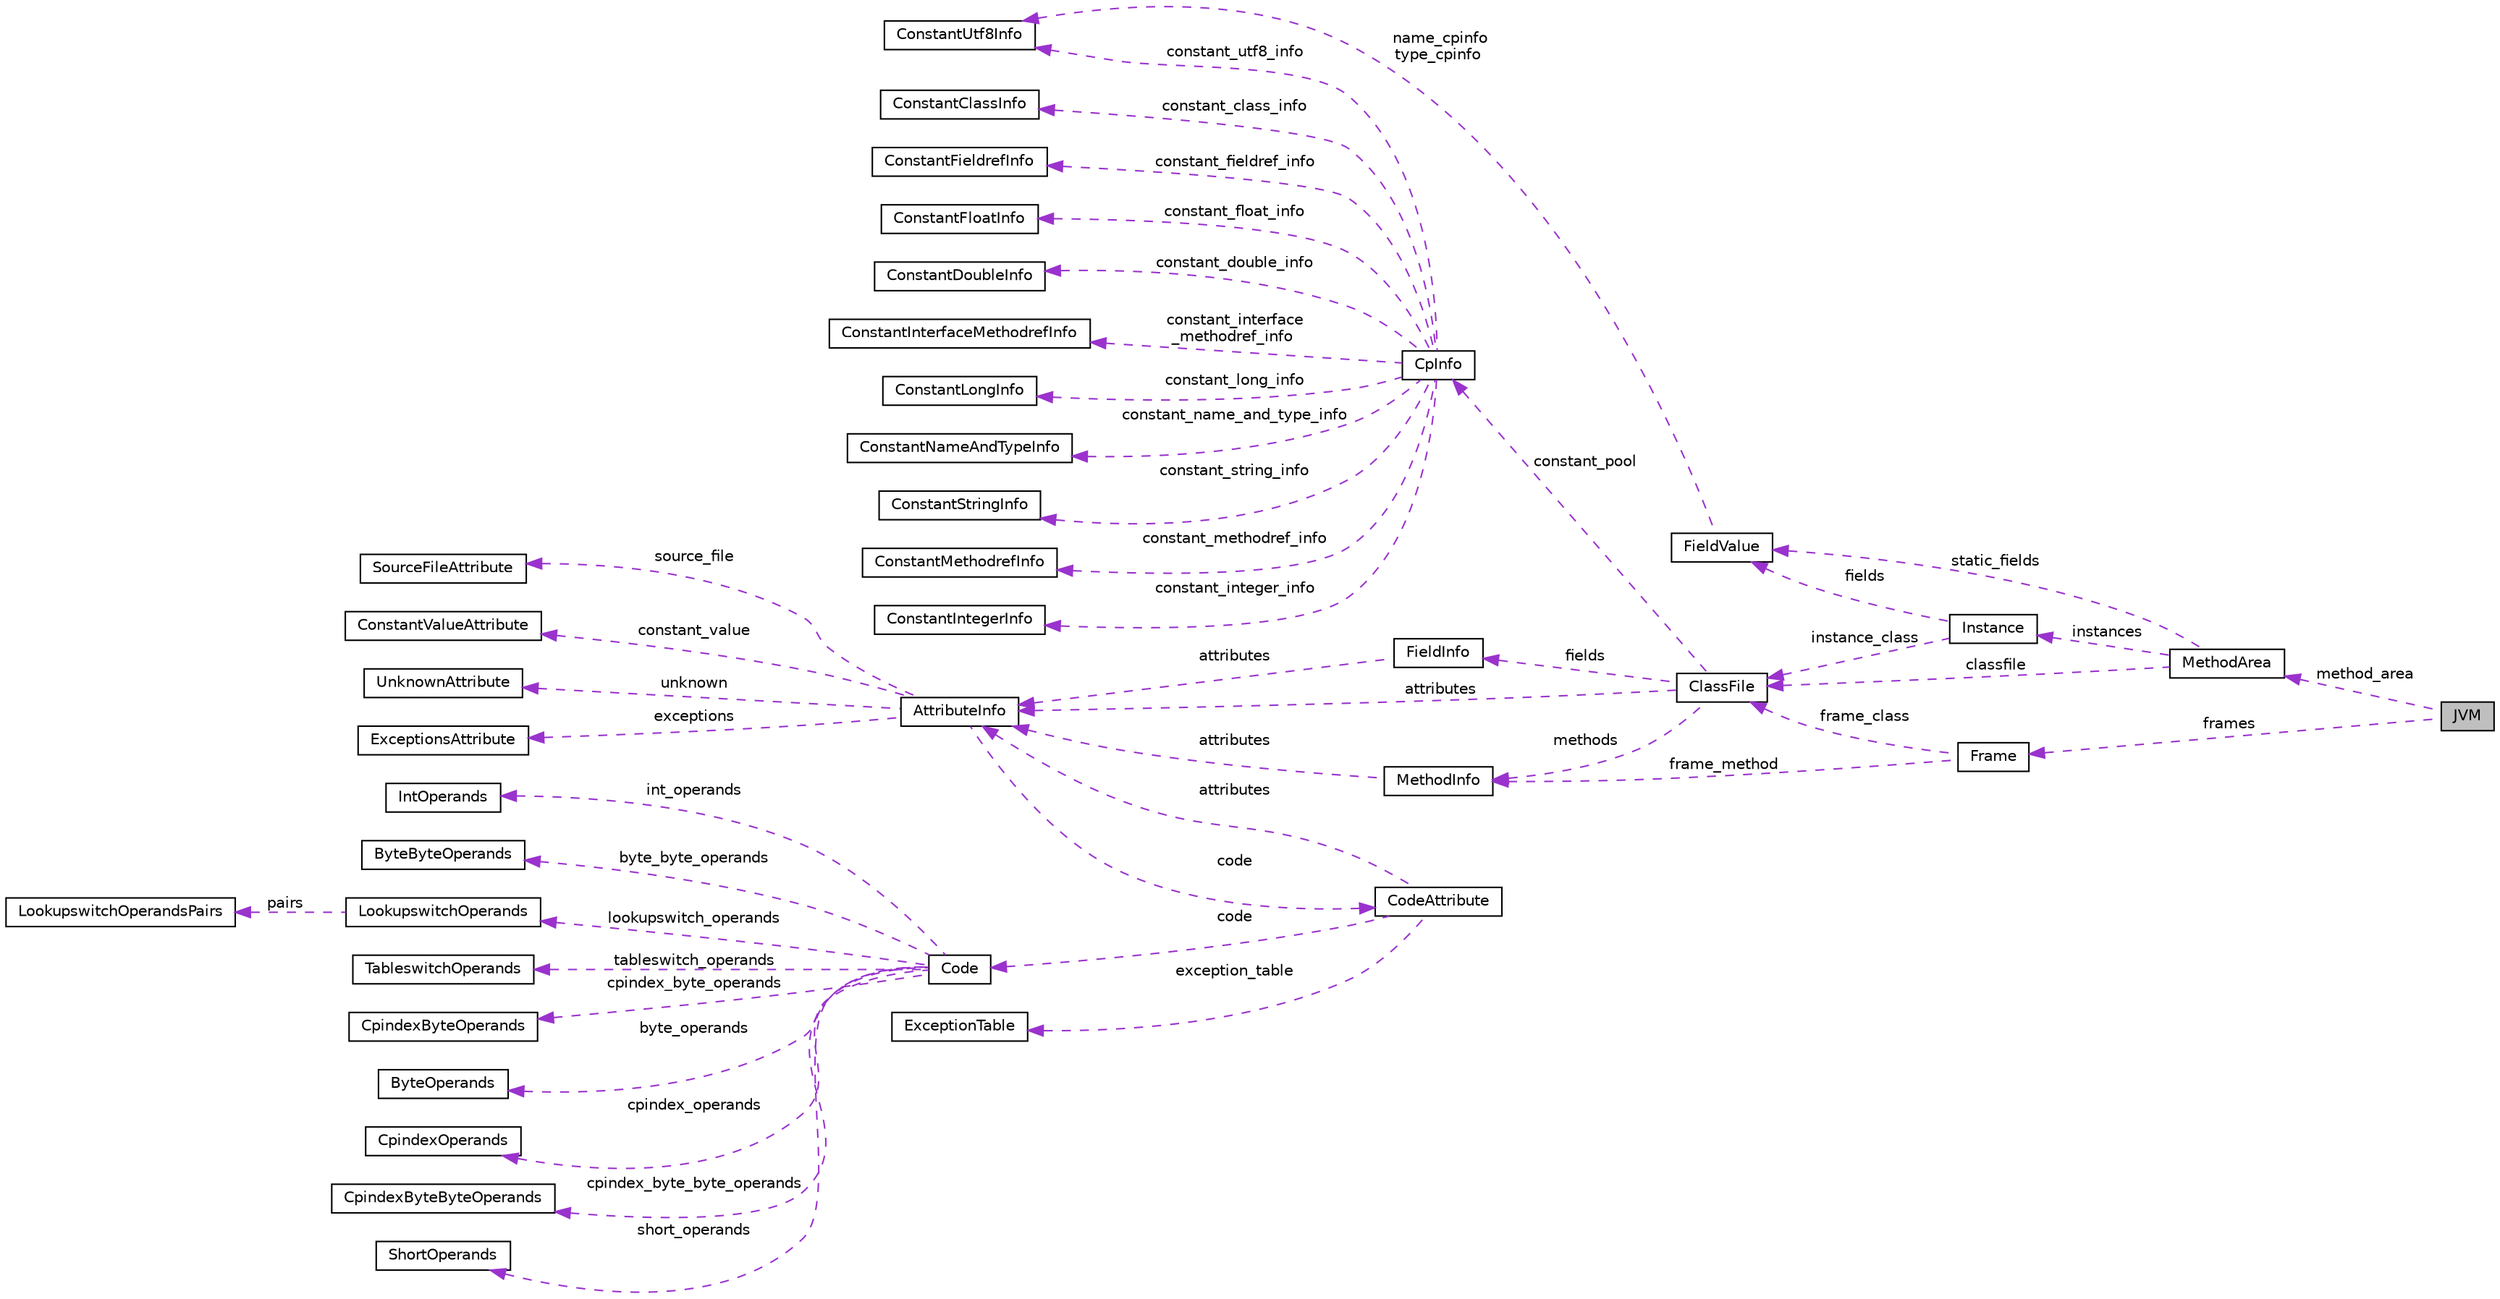 digraph "JVM"
{
 // LATEX_PDF_SIZE
  edge [fontname="Helvetica",fontsize="10",labelfontname="Helvetica",labelfontsize="10"];
  node [fontname="Helvetica",fontsize="10",shape=record];
  rankdir="LR";
  Node1 [label="JVM",height=0.2,width=0.4,color="black", fillcolor="grey75", style="filled", fontcolor="black",tooltip=" "];
  Node2 -> Node1 [dir="back",color="darkorchid3",fontsize="10",style="dashed",label=" frames" ,fontname="Helvetica"];
  Node2 [label="Frame",height=0.2,width=0.4,color="black", fillcolor="white", style="filled",URL="$structFrame.html",tooltip=" "];
  Node3 -> Node2 [dir="back",color="darkorchid3",fontsize="10",style="dashed",label=" frame_class" ,fontname="Helvetica"];
  Node3 [label="ClassFile",height=0.2,width=0.4,color="black", fillcolor="white", style="filled",URL="$structClassFile.html",tooltip=" "];
  Node4 -> Node3 [dir="back",color="darkorchid3",fontsize="10",style="dashed",label=" attributes" ,fontname="Helvetica"];
  Node4 [label="AttributeInfo",height=0.2,width=0.4,color="black", fillcolor="white", style="filled",URL="$structAttributeInfo.html",tooltip=" "];
  Node5 -> Node4 [dir="back",color="darkorchid3",fontsize="10",style="dashed",label=" unknown" ,fontname="Helvetica"];
  Node5 [label="UnknownAttribute",height=0.2,width=0.4,color="black", fillcolor="white", style="filled",URL="$structUnknownAttribute.html",tooltip=" "];
  Node6 -> Node4 [dir="back",color="darkorchid3",fontsize="10",style="dashed",label=" exceptions" ,fontname="Helvetica"];
  Node6 [label="ExceptionsAttribute",height=0.2,width=0.4,color="black", fillcolor="white", style="filled",URL="$structExceptionsAttribute.html",tooltip=" "];
  Node7 -> Node4 [dir="back",color="darkorchid3",fontsize="10",style="dashed",label=" source_file" ,fontname="Helvetica"];
  Node7 [label="SourceFileAttribute",height=0.2,width=0.4,color="black", fillcolor="white", style="filled",URL="$structSourceFileAttribute.html",tooltip=" "];
  Node8 -> Node4 [dir="back",color="darkorchid3",fontsize="10",style="dashed",label=" code" ,fontname="Helvetica"];
  Node8 [label="CodeAttribute",height=0.2,width=0.4,color="black", fillcolor="white", style="filled",URL="$structCodeAttribute.html",tooltip=" "];
  Node4 -> Node8 [dir="back",color="darkorchid3",fontsize="10",style="dashed",label=" attributes" ,fontname="Helvetica"];
  Node9 -> Node8 [dir="back",color="darkorchid3",fontsize="10",style="dashed",label=" code" ,fontname="Helvetica"];
  Node9 [label="Code",height=0.2,width=0.4,color="black", fillcolor="white", style="filled",URL="$structCode.html",tooltip=" "];
  Node10 -> Node9 [dir="back",color="darkorchid3",fontsize="10",style="dashed",label=" short_operands" ,fontname="Helvetica"];
  Node10 [label="ShortOperands",height=0.2,width=0.4,color="black", fillcolor="white", style="filled",URL="$structShortOperands.html",tooltip=" "];
  Node11 -> Node9 [dir="back",color="darkorchid3",fontsize="10",style="dashed",label=" int_operands" ,fontname="Helvetica"];
  Node11 [label="IntOperands",height=0.2,width=0.4,color="black", fillcolor="white", style="filled",URL="$structIntOperands.html",tooltip=" "];
  Node12 -> Node9 [dir="back",color="darkorchid3",fontsize="10",style="dashed",label=" byte_byte_operands" ,fontname="Helvetica"];
  Node12 [label="ByteByteOperands",height=0.2,width=0.4,color="black", fillcolor="white", style="filled",URL="$structByteByteOperands.html",tooltip=" "];
  Node13 -> Node9 [dir="back",color="darkorchid3",fontsize="10",style="dashed",label=" lookupswitch_operands" ,fontname="Helvetica"];
  Node13 [label="LookupswitchOperands",height=0.2,width=0.4,color="black", fillcolor="white", style="filled",URL="$structLookupswitchOperands.html",tooltip=" "];
  Node14 -> Node13 [dir="back",color="darkorchid3",fontsize="10",style="dashed",label=" pairs" ,fontname="Helvetica"];
  Node14 [label="LookupswitchOperandsPairs",height=0.2,width=0.4,color="black", fillcolor="white", style="filled",URL="$structLookupswitchOperandsPairs.html",tooltip=" "];
  Node15 -> Node9 [dir="back",color="darkorchid3",fontsize="10",style="dashed",label=" tableswitch_operands" ,fontname="Helvetica"];
  Node15 [label="TableswitchOperands",height=0.2,width=0.4,color="black", fillcolor="white", style="filled",URL="$structTableswitchOperands.html",tooltip=" "];
  Node16 -> Node9 [dir="back",color="darkorchid3",fontsize="10",style="dashed",label=" cpindex_byte_operands" ,fontname="Helvetica"];
  Node16 [label="CpindexByteOperands",height=0.2,width=0.4,color="black", fillcolor="white", style="filled",URL="$structCpindexByteOperands.html",tooltip=" "];
  Node17 -> Node9 [dir="back",color="darkorchid3",fontsize="10",style="dashed",label=" byte_operands" ,fontname="Helvetica"];
  Node17 [label="ByteOperands",height=0.2,width=0.4,color="black", fillcolor="white", style="filled",URL="$structByteOperands.html",tooltip=" "];
  Node18 -> Node9 [dir="back",color="darkorchid3",fontsize="10",style="dashed",label=" cpindex_operands" ,fontname="Helvetica"];
  Node18 [label="CpindexOperands",height=0.2,width=0.4,color="black", fillcolor="white", style="filled",URL="$structCpindexOperands.html",tooltip=" "];
  Node19 -> Node9 [dir="back",color="darkorchid3",fontsize="10",style="dashed",label=" cpindex_byte_byte_operands" ,fontname="Helvetica"];
  Node19 [label="CpindexByteByteOperands",height=0.2,width=0.4,color="black", fillcolor="white", style="filled",URL="$structCpindexByteByteOperands.html",tooltip=" "];
  Node20 -> Node8 [dir="back",color="darkorchid3",fontsize="10",style="dashed",label=" exception_table" ,fontname="Helvetica"];
  Node20 [label="ExceptionTable",height=0.2,width=0.4,color="black", fillcolor="white", style="filled",URL="$structExceptionTable.html",tooltip=" "];
  Node21 -> Node4 [dir="back",color="darkorchid3",fontsize="10",style="dashed",label=" constant_value" ,fontname="Helvetica"];
  Node21 [label="ConstantValueAttribute",height=0.2,width=0.4,color="black", fillcolor="white", style="filled",URL="$structConstantValueAttribute.html",tooltip="É atributo."];
  Node22 -> Node3 [dir="back",color="darkorchid3",fontsize="10",style="dashed",label=" constant_pool" ,fontname="Helvetica"];
  Node22 [label="CpInfo",height=0.2,width=0.4,color="black", fillcolor="white", style="filled",URL="$structCpInfo.html",tooltip=" "];
  Node23 -> Node22 [dir="back",color="darkorchid3",fontsize="10",style="dashed",label=" constant_double_info" ,fontname="Helvetica"];
  Node23 [label="ConstantDoubleInfo",height=0.2,width=0.4,color="black", fillcolor="white", style="filled",URL="$structConstantDoubleInfo.html",tooltip=" "];
  Node24 -> Node22 [dir="back",color="darkorchid3",fontsize="10",style="dashed",label=" constant_interface\l_methodref_info" ,fontname="Helvetica"];
  Node24 [label="ConstantInterfaceMethodrefInfo",height=0.2,width=0.4,color="black", fillcolor="white", style="filled",URL="$structConstantInterfaceMethodrefInfo.html",tooltip=" "];
  Node25 -> Node22 [dir="back",color="darkorchid3",fontsize="10",style="dashed",label=" constant_long_info" ,fontname="Helvetica"];
  Node25 [label="ConstantLongInfo",height=0.2,width=0.4,color="black", fillcolor="white", style="filled",URL="$structConstantLongInfo.html",tooltip=" "];
  Node26 -> Node22 [dir="back",color="darkorchid3",fontsize="10",style="dashed",label=" constant_utf8_info" ,fontname="Helvetica"];
  Node26 [label="ConstantUtf8Info",height=0.2,width=0.4,color="black", fillcolor="white", style="filled",URL="$structConstantUtf8Info.html",tooltip=" "];
  Node27 -> Node22 [dir="back",color="darkorchid3",fontsize="10",style="dashed",label=" constant_name_and_type_info" ,fontname="Helvetica"];
  Node27 [label="ConstantNameAndTypeInfo",height=0.2,width=0.4,color="black", fillcolor="white", style="filled",URL="$structConstantNameAndTypeInfo.html",tooltip=" "];
  Node28 -> Node22 [dir="back",color="darkorchid3",fontsize="10",style="dashed",label=" constant_string_info" ,fontname="Helvetica"];
  Node28 [label="ConstantStringInfo",height=0.2,width=0.4,color="black", fillcolor="white", style="filled",URL="$structConstantStringInfo.html",tooltip=" "];
  Node29 -> Node22 [dir="back",color="darkorchid3",fontsize="10",style="dashed",label=" constant_methodref_info" ,fontname="Helvetica"];
  Node29 [label="ConstantMethodrefInfo",height=0.2,width=0.4,color="black", fillcolor="white", style="filled",URL="$structConstantMethodrefInfo.html",tooltip=" "];
  Node30 -> Node22 [dir="back",color="darkorchid3",fontsize="10",style="dashed",label=" constant_integer_info" ,fontname="Helvetica"];
  Node30 [label="ConstantIntegerInfo",height=0.2,width=0.4,color="black", fillcolor="white", style="filled",URL="$structConstantIntegerInfo.html",tooltip=" "];
  Node31 -> Node22 [dir="back",color="darkorchid3",fontsize="10",style="dashed",label=" constant_class_info" ,fontname="Helvetica"];
  Node31 [label="ConstantClassInfo",height=0.2,width=0.4,color="black", fillcolor="white", style="filled",URL="$structConstantClassInfo.html",tooltip=" "];
  Node32 -> Node22 [dir="back",color="darkorchid3",fontsize="10",style="dashed",label=" constant_fieldref_info" ,fontname="Helvetica"];
  Node32 [label="ConstantFieldrefInfo",height=0.2,width=0.4,color="black", fillcolor="white", style="filled",URL="$structConstantFieldrefInfo.html",tooltip=" "];
  Node33 -> Node22 [dir="back",color="darkorchid3",fontsize="10",style="dashed",label=" constant_float_info" ,fontname="Helvetica"];
  Node33 [label="ConstantFloatInfo",height=0.2,width=0.4,color="black", fillcolor="white", style="filled",URL="$structConstantFloatInfo.html",tooltip=" "];
  Node34 -> Node3 [dir="back",color="darkorchid3",fontsize="10",style="dashed",label=" fields" ,fontname="Helvetica"];
  Node34 [label="FieldInfo",height=0.2,width=0.4,color="black", fillcolor="white", style="filled",URL="$structFieldInfo.html",tooltip=" "];
  Node4 -> Node34 [dir="back",color="darkorchid3",fontsize="10",style="dashed",label=" attributes" ,fontname="Helvetica"];
  Node35 -> Node3 [dir="back",color="darkorchid3",fontsize="10",style="dashed",label=" methods" ,fontname="Helvetica"];
  Node35 [label="MethodInfo",height=0.2,width=0.4,color="black", fillcolor="white", style="filled",URL="$structMethodInfo.html",tooltip=" "];
  Node4 -> Node35 [dir="back",color="darkorchid3",fontsize="10",style="dashed",label=" attributes" ,fontname="Helvetica"];
  Node35 -> Node2 [dir="back",color="darkorchid3",fontsize="10",style="dashed",label=" frame_method" ,fontname="Helvetica"];
  Node36 -> Node1 [dir="back",color="darkorchid3",fontsize="10",style="dashed",label=" method_area" ,fontname="Helvetica"];
  Node36 [label="MethodArea",height=0.2,width=0.4,color="black", fillcolor="white", style="filled",URL="$structMethodArea.html",tooltip=" "];
  Node3 -> Node36 [dir="back",color="darkorchid3",fontsize="10",style="dashed",label=" classfile" ,fontname="Helvetica"];
  Node37 -> Node36 [dir="back",color="darkorchid3",fontsize="10",style="dashed",label=" instances" ,fontname="Helvetica"];
  Node37 [label="Instance",height=0.2,width=0.4,color="black", fillcolor="white", style="filled",URL="$structInstance.html",tooltip=" "];
  Node3 -> Node37 [dir="back",color="darkorchid3",fontsize="10",style="dashed",label=" instance_class" ,fontname="Helvetica"];
  Node38 -> Node37 [dir="back",color="darkorchid3",fontsize="10",style="dashed",label=" fields" ,fontname="Helvetica"];
  Node38 [label="FieldValue",height=0.2,width=0.4,color="black", fillcolor="white", style="filled",URL="$structFieldValue.html",tooltip=" "];
  Node26 -> Node38 [dir="back",color="darkorchid3",fontsize="10",style="dashed",label=" name_cpinfo\ntype_cpinfo" ,fontname="Helvetica"];
  Node38 -> Node36 [dir="back",color="darkorchid3",fontsize="10",style="dashed",label=" static_fields" ,fontname="Helvetica"];
}
